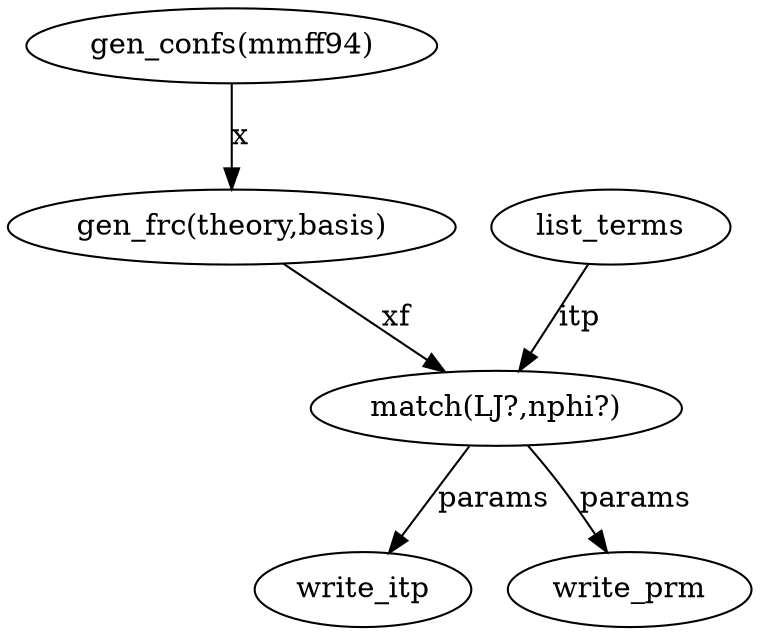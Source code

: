 digraph ChemParam {
  "gen_confs"     [label="gen_confs(mmff94)" rank=0];
  "gen_frc"       [label="gen_frc(theory,basis)" rank=1];
  "list_terms"    [label="list_terms" rank=1];
  "match"         [label="match(LJ?,nphi?)" rank=2];
  "gen_confs" -> "gen_frc" [label="x"];
  "gen_frc" -> "match"     [label="xf"]; // xf ~ Ang, kcal/mol/Ang
  "list_terms" -> "match"  [label="itp"];
  "match" -> "write_itp"   [label="params"];
  "match" -> "write_prm"   [label="params"];
}
